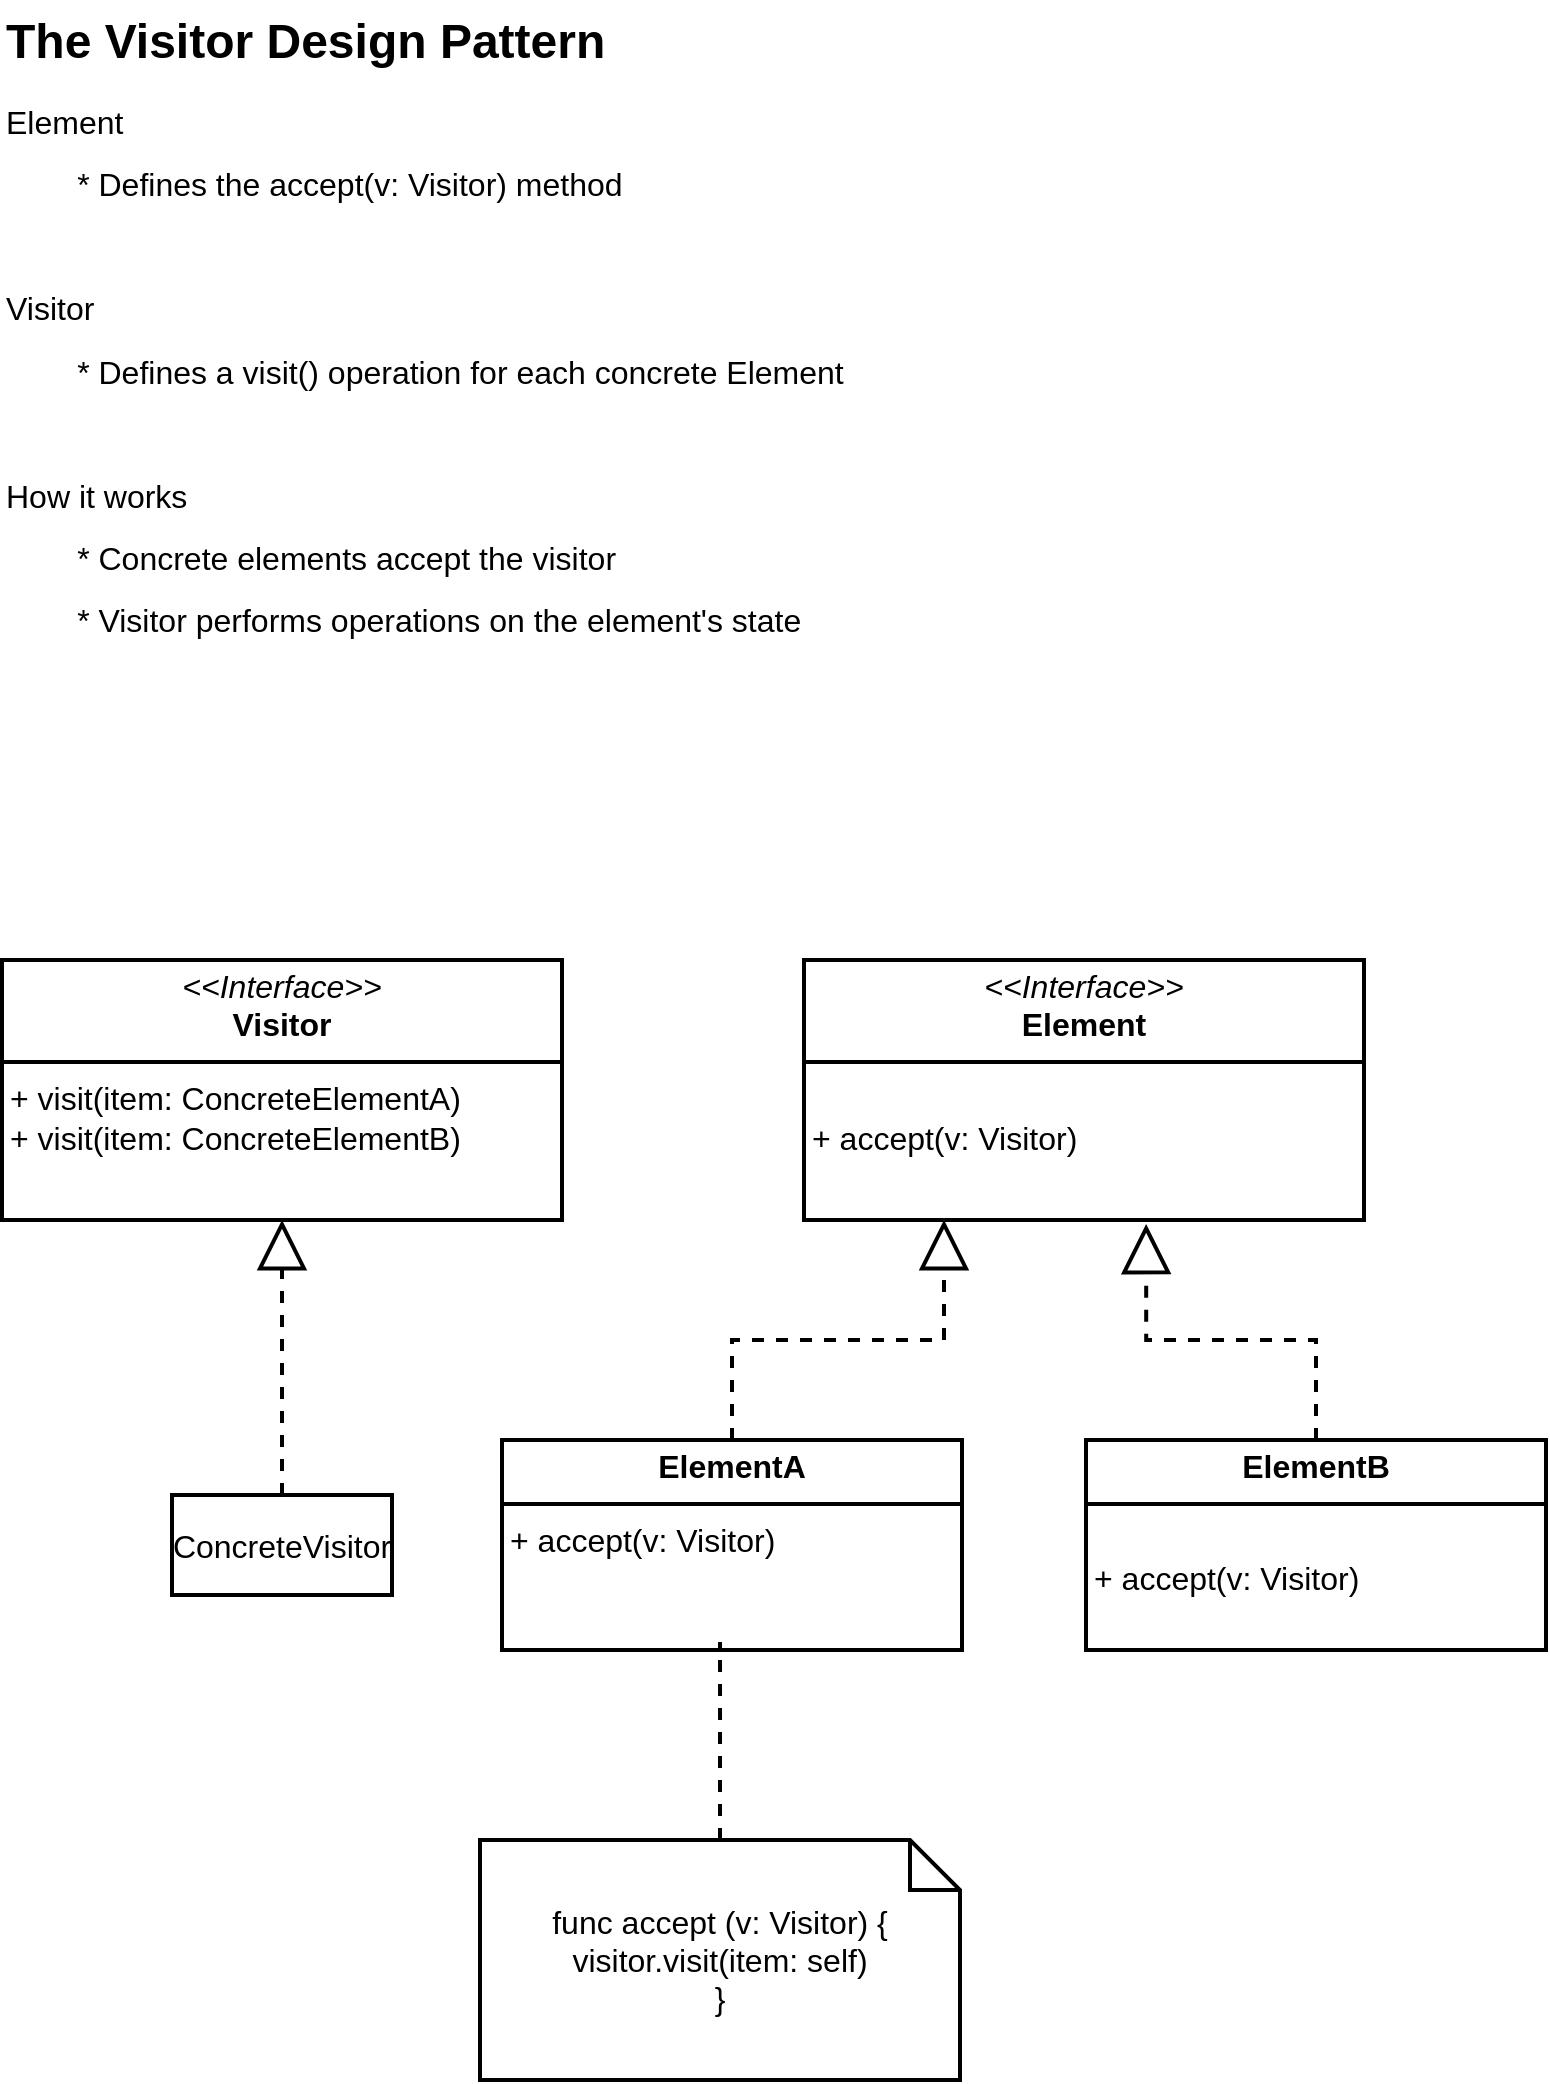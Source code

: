 <mxfile version="27.0.9">
  <diagram name="Page-1" id="06UfMXNwOf_tcBJyqqnp">
    <mxGraphModel dx="1020" dy="1990" grid="1" gridSize="10" guides="1" tooltips="1" connect="1" arrows="1" fold="1" page="1" pageScale="1" pageWidth="827" pageHeight="1169" math="0" shadow="0">
      <root>
        <mxCell id="0" />
        <mxCell id="1" parent="0" />
        <mxCell id="ucuFcOUFUWE4z8_Ut5mJ-1" value="&lt;p style=&quot;margin:0px;margin-top:4px;text-align:center;&quot;&gt;&lt;i&gt;&amp;lt;&amp;lt;Interface&amp;gt;&amp;gt;&lt;/i&gt;&lt;br&gt;&lt;b&gt;Visitor&lt;/b&gt;&lt;/p&gt;&lt;hr style=&quot;border-style:solid;&quot;&gt;&lt;p style=&quot;margin:0px;margin-left:4px;&quot;&gt;&lt;/p&gt;&lt;p style=&quot;margin:0px;margin-left:4px;&quot;&gt;+ visit(item: ConcreteElementA)&lt;br&gt;&lt;span style=&quot;background-color: transparent; color: light-dark(rgb(0, 0, 0), rgb(255, 255, 255));&quot;&gt;+ visit(item: ConcreteElementB)&lt;/span&gt;&lt;/p&gt;" style="verticalAlign=top;align=left;overflow=fill;html=1;whiteSpace=wrap;fontSize=16;strokeWidth=2;" vertex="1" parent="1">
          <mxGeometry x="40" y="80" width="280" height="130" as="geometry" />
        </mxCell>
        <mxCell id="ucuFcOUFUWE4z8_Ut5mJ-3" value="&lt;p style=&quot;margin:0px;margin-top:4px;text-align:center;&quot;&gt;&lt;i&gt;&amp;lt;&amp;lt;Interface&amp;gt;&amp;gt;&lt;/i&gt;&lt;br&gt;&lt;b&gt;Element&lt;/b&gt;&lt;/p&gt;&lt;hr style=&quot;border-style:solid;&quot;&gt;&lt;p style=&quot;margin:0px;margin-left:4px;&quot;&gt;&lt;br&gt;&lt;/p&gt;&lt;p style=&quot;margin:0px;margin-left:4px;&quot;&gt;+ accept(v: Visitor)&lt;br&gt;&lt;br&gt;&lt;/p&gt;" style="verticalAlign=top;align=left;overflow=fill;html=1;whiteSpace=wrap;fontSize=16;strokeWidth=2;" vertex="1" parent="1">
          <mxGeometry x="441" y="80" width="280" height="130" as="geometry" />
        </mxCell>
        <mxCell id="ucuFcOUFUWE4z8_Ut5mJ-9" style="edgeStyle=orthogonalEdgeStyle;rounded=0;orthogonalLoop=1;jettySize=auto;html=1;exitX=0.5;exitY=0;exitDx=0;exitDy=0;entryX=0.5;entryY=1;entryDx=0;entryDy=0;fontSize=16;strokeWidth=2;endArrow=block;endFill=0;dashed=1;endSize=20;" edge="1" parent="1" source="ucuFcOUFUWE4z8_Ut5mJ-4" target="ucuFcOUFUWE4z8_Ut5mJ-1">
          <mxGeometry relative="1" as="geometry" />
        </mxCell>
        <mxCell id="ucuFcOUFUWE4z8_Ut5mJ-4" value="ConcreteVisitor" style="html=1;whiteSpace=wrap;fontSize=16;strokeWidth=2;" vertex="1" parent="1">
          <mxGeometry x="125" y="347.5" width="110" height="50" as="geometry" />
        </mxCell>
        <mxCell id="ucuFcOUFUWE4z8_Ut5mJ-10" style="edgeStyle=orthogonalEdgeStyle;rounded=0;orthogonalLoop=1;jettySize=auto;html=1;exitX=0.5;exitY=0;exitDx=0;exitDy=0;entryX=0.25;entryY=1;entryDx=0;entryDy=0;fontSize=16;strokeWidth=2;endArrow=block;endFill=0;dashed=1;endSize=20;" edge="1" parent="1" source="ucuFcOUFUWE4z8_Ut5mJ-5" target="ucuFcOUFUWE4z8_Ut5mJ-3">
          <mxGeometry relative="1" as="geometry" />
        </mxCell>
        <mxCell id="ucuFcOUFUWE4z8_Ut5mJ-5" value="&lt;p style=&quot;margin:0px;margin-top:4px;text-align:center;&quot;&gt;&lt;b&gt;ElementA&lt;/b&gt;&lt;/p&gt;&lt;hr style=&quot;border-style:solid;&quot;&gt;&lt;p style=&quot;margin:0px;margin-left:4px;&quot;&gt;+ accept(v: Visitor)&lt;br&gt;&lt;/p&gt;&lt;p style=&quot;margin:0px;margin-left:4px;&quot;&gt;&lt;br&gt;&lt;/p&gt;&lt;p style=&quot;margin:0px;margin-left:4px;&quot;&gt;&lt;br&gt;&lt;/p&gt;&lt;p style=&quot;margin:0px;margin-left:4px;&quot;&gt;&lt;br&gt;&lt;/p&gt;" style="verticalAlign=top;align=left;overflow=fill;html=1;whiteSpace=wrap;fontSize=16;strokeWidth=2;" vertex="1" parent="1">
          <mxGeometry x="290" y="320" width="230" height="105" as="geometry" />
        </mxCell>
        <mxCell id="ucuFcOUFUWE4z8_Ut5mJ-8" value="&lt;p style=&quot;margin:0px;margin-top:4px;text-align:center;&quot;&gt;&lt;b&gt;ElementB&lt;/b&gt;&lt;/p&gt;&lt;hr style=&quot;border-style:solid;&quot;&gt;&lt;p style=&quot;margin:0px;margin-left:4px;&quot;&gt;&lt;br&gt;&lt;/p&gt;&lt;p style=&quot;margin:0px;margin-left:4px;&quot;&gt;+ accept(v: Visitor)&lt;br&gt;&lt;/p&gt;&lt;p style=&quot;margin:0px;margin-left:4px;&quot;&gt;&lt;br&gt;&lt;/p&gt;&lt;p style=&quot;margin:0px;margin-left:4px;&quot;&gt;&lt;br&gt;&lt;/p&gt;" style="verticalAlign=top;align=left;overflow=fill;html=1;whiteSpace=wrap;fontSize=16;strokeWidth=2;" vertex="1" parent="1">
          <mxGeometry x="582" y="320" width="230" height="105" as="geometry" />
        </mxCell>
        <mxCell id="ucuFcOUFUWE4z8_Ut5mJ-11" style="edgeStyle=orthogonalEdgeStyle;rounded=0;orthogonalLoop=1;jettySize=auto;html=1;exitX=0.5;exitY=0;exitDx=0;exitDy=0;entryX=0.611;entryY=1.015;entryDx=0;entryDy=0;entryPerimeter=0;fontSize=16;strokeWidth=2;endArrow=block;endFill=0;dashed=1;endSize=20;" edge="1" parent="1" source="ucuFcOUFUWE4z8_Ut5mJ-8" target="ucuFcOUFUWE4z8_Ut5mJ-3">
          <mxGeometry relative="1" as="geometry" />
        </mxCell>
        <mxCell id="ucuFcOUFUWE4z8_Ut5mJ-12" value="func accept (v: Visitor) {&lt;div&gt;visitor.visit(item: self)&lt;/div&gt;&lt;div&gt;}&lt;/div&gt;" style="shape=note2;boundedLbl=1;whiteSpace=wrap;html=1;size=25;verticalAlign=top;align=center;fontSize=16;strokeWidth=2;" vertex="1" parent="1">
          <mxGeometry x="279" y="520" width="240" height="120" as="geometry" />
        </mxCell>
        <mxCell id="ucuFcOUFUWE4z8_Ut5mJ-13" style="edgeStyle=orthogonalEdgeStyle;rounded=0;orthogonalLoop=1;jettySize=auto;html=1;exitX=0.5;exitY=0;exitDx=0;exitDy=0;exitPerimeter=0;entryX=0.474;entryY=0.962;entryDx=0;entryDy=0;entryPerimeter=0;fontSize=16;strokeWidth=2;dashed=1;endArrow=none;startFill=0;" edge="1" parent="1" source="ucuFcOUFUWE4z8_Ut5mJ-12" target="ucuFcOUFUWE4z8_Ut5mJ-5">
          <mxGeometry relative="1" as="geometry" />
        </mxCell>
        <mxCell id="ucuFcOUFUWE4z8_Ut5mJ-14" value="&lt;h1 style=&quot;margin-top: 0px;&quot;&gt;The Visitor Design Pattern&lt;/h1&gt;&lt;p&gt;&lt;font style=&quot;font-size: 16px;&quot;&gt;Element&lt;/font&gt;&lt;/p&gt;&lt;p&gt;&lt;font style=&quot;font-size: 16px;&quot;&gt;&lt;span style=&quot;white-space: pre;&quot;&gt;&#x9;&lt;/span&gt;* Defines the accept(v: Visitor) method&lt;/font&gt;&lt;/p&gt;&lt;p&gt;&lt;font style=&quot;font-size: 16px;&quot;&gt;&lt;br&gt;&lt;/font&gt;&lt;/p&gt;&lt;p&gt;&lt;font style=&quot;font-size: 16px;&quot;&gt;Visitor&lt;/font&gt;&lt;/p&gt;&lt;p&gt;&lt;font style=&quot;font-size: 16px;&quot;&gt;&lt;span style=&quot;white-space: pre;&quot;&gt;&#x9;&lt;/span&gt;* Defines a visit() operation for each concrete Element&lt;br&gt;&lt;/font&gt;&lt;/p&gt;&lt;p&gt;&lt;font style=&quot;font-size: 16px;&quot;&gt;&lt;br&gt;&lt;/font&gt;&lt;/p&gt;&lt;p&gt;&lt;font style=&quot;font-size: 16px;&quot;&gt;How it works&lt;/font&gt;&lt;/p&gt;&lt;p&gt;&lt;font style=&quot;font-size: 16px;&quot;&gt;&lt;span style=&quot;white-space: pre;&quot;&gt;&#x9;&lt;/span&gt;* Concrete elements accept the visitor&lt;br&gt;&lt;/font&gt;&lt;/p&gt;&lt;p&gt;&lt;font style=&quot;font-size: 16px;&quot;&gt;&lt;span style=&quot;white-space: pre;&quot;&gt;&#x9;&lt;/span&gt;* Visitor performs operations on the element&#39;s state&lt;br&gt;&lt;/font&gt;&lt;/p&gt;&lt;p&gt;&lt;font style=&quot;font-size: 16px;&quot;&gt;&lt;br&gt;&lt;/font&gt;&lt;/p&gt;" style="text;html=1;whiteSpace=wrap;overflow=hidden;rounded=0;" vertex="1" parent="1">
          <mxGeometry x="40" y="-400" width="640" height="400" as="geometry" />
        </mxCell>
      </root>
    </mxGraphModel>
  </diagram>
</mxfile>
